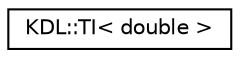 digraph G
{
  edge [fontname="Helvetica",fontsize="10",labelfontname="Helvetica",labelfontsize="10"];
  node [fontname="Helvetica",fontsize="10",shape=record];
  rankdir=LR;
  Node1 [label="KDL::TI\< double \>",height=0.2,width=0.4,color="black", fillcolor="white", style="filled",URL="$d6/d89/classKDL_1_1TI_3_01double_01_4.html"];
}
